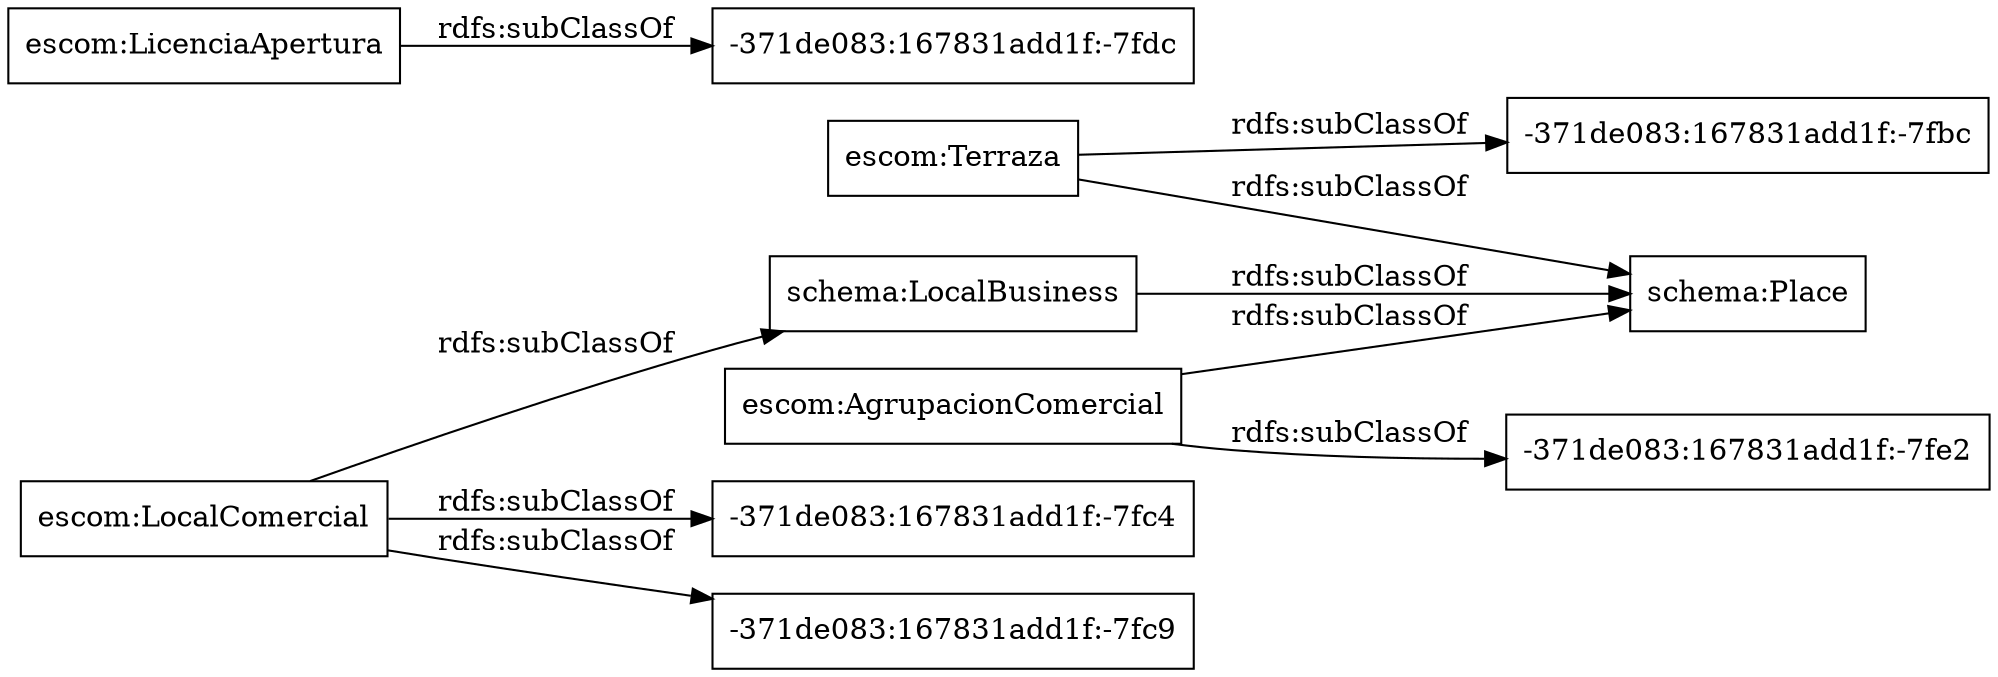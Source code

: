 digraph ar2dtool_diagram { 
rankdir=LR;
size="1000"
node [shape = rectangle, color="black"]; "escom:AgrupacionComercial" "-371de083:167831add1f:-7fdc" "-371de083:167831add1f:-7fbc" "escom:Terraza" "escom:LocalComercial" "-371de083:167831add1f:-7fe2" "-371de083:167831add1f:-7fc4" "schema:LocalBusiness" "-371de083:167831add1f:-7fc9" "schema:Place" "escom:LicenciaApertura" ; /*classes style*/
	"escom:LicenciaApertura" -> "-371de083:167831add1f:-7fdc" [ label = "rdfs:subClassOf" ];
	"escom:AgrupacionComercial" -> "schema:Place" [ label = "rdfs:subClassOf" ];
	"escom:AgrupacionComercial" -> "-371de083:167831add1f:-7fe2" [ label = "rdfs:subClassOf" ];
	"escom:Terraza" -> "-371de083:167831add1f:-7fbc" [ label = "rdfs:subClassOf" ];
	"escom:Terraza" -> "schema:Place" [ label = "rdfs:subClassOf" ];
	"escom:LocalComercial" -> "schema:LocalBusiness" [ label = "rdfs:subClassOf" ];
	"escom:LocalComercial" -> "-371de083:167831add1f:-7fc9" [ label = "rdfs:subClassOf" ];
	"escom:LocalComercial" -> "-371de083:167831add1f:-7fc4" [ label = "rdfs:subClassOf" ];
	"schema:LocalBusiness" -> "schema:Place" [ label = "rdfs:subClassOf" ];

}
